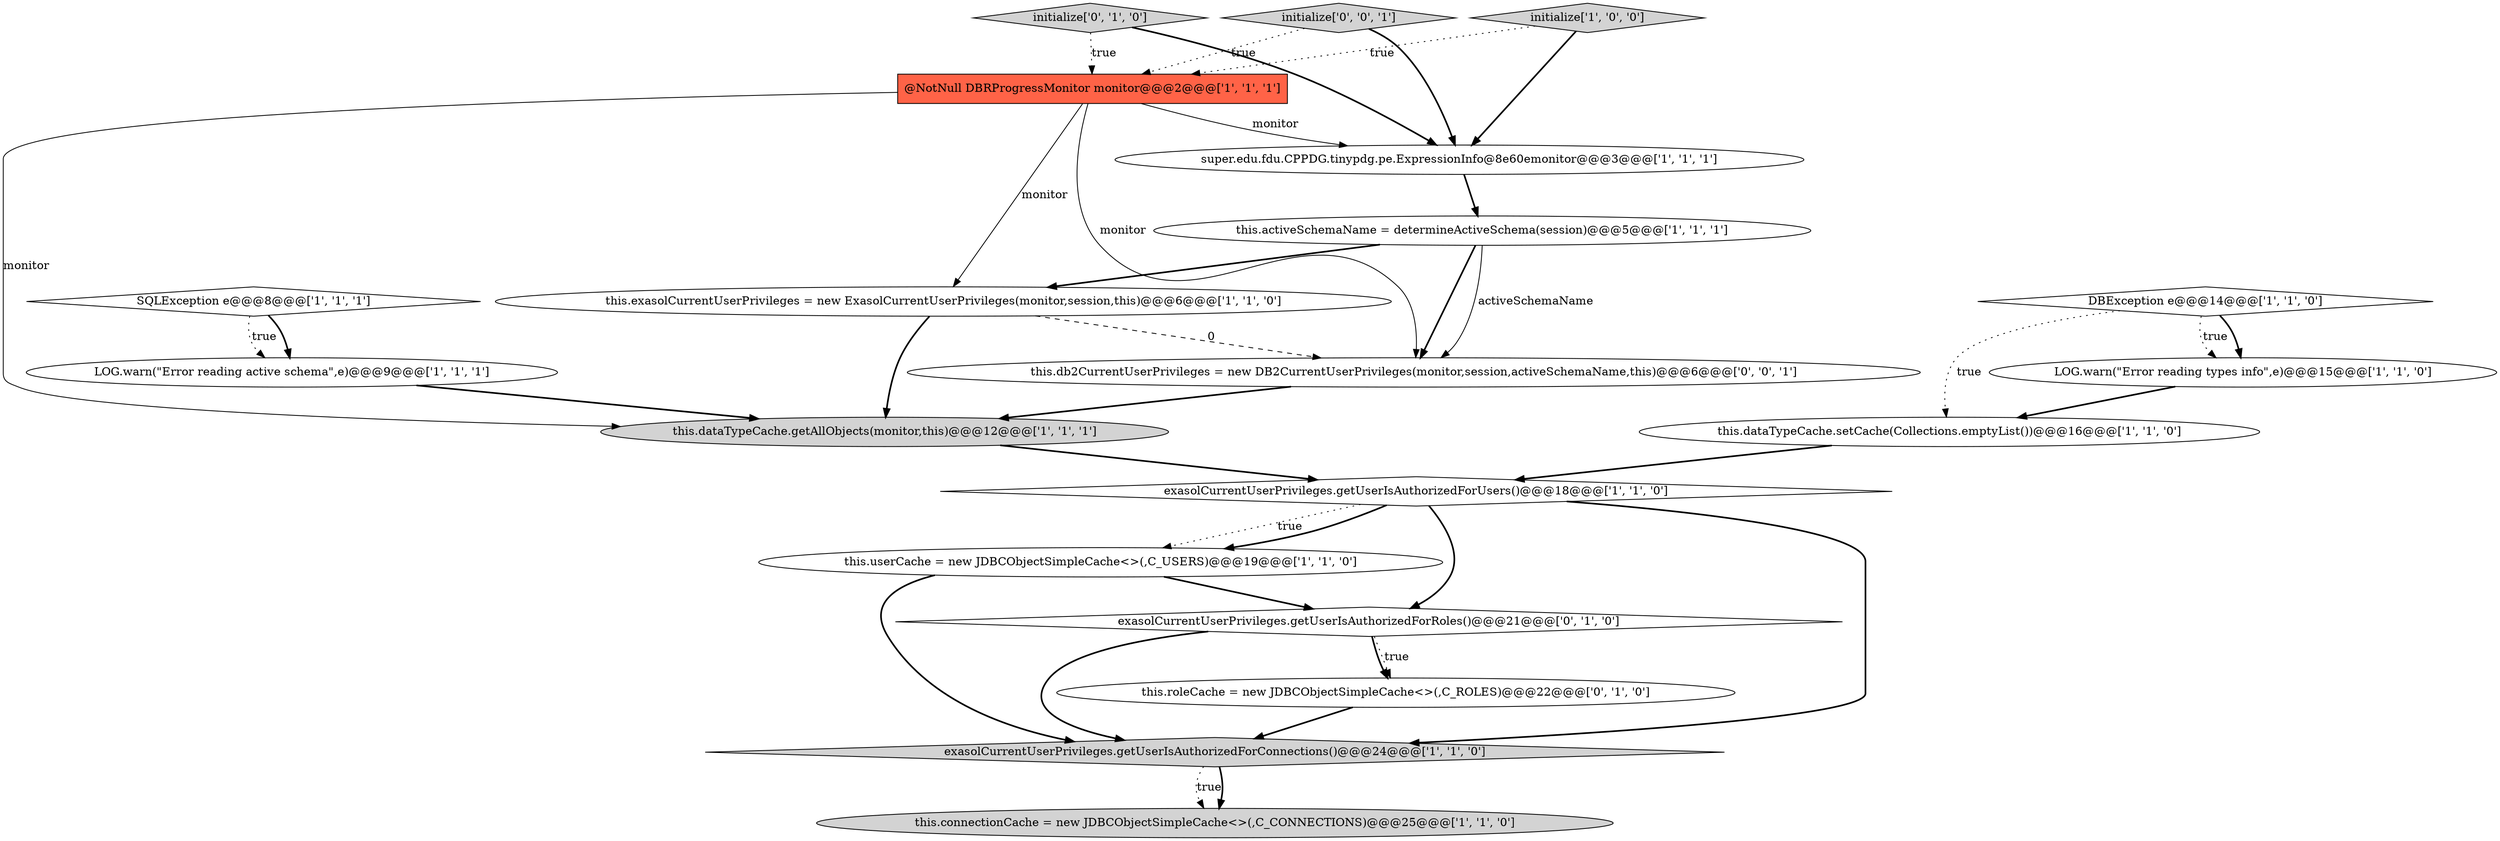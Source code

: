 digraph {
8 [style = filled, label = "LOG.warn(\"Error reading types info\",e)@@@15@@@['1', '1', '0']", fillcolor = white, shape = ellipse image = "AAA0AAABBB1BBB"];
10 [style = filled, label = "this.dataTypeCache.getAllObjects(monitor,this)@@@12@@@['1', '1', '1']", fillcolor = lightgray, shape = ellipse image = "AAA0AAABBB1BBB"];
0 [style = filled, label = "this.dataTypeCache.setCache(Collections.emptyList())@@@16@@@['1', '1', '0']", fillcolor = white, shape = ellipse image = "AAA0AAABBB1BBB"];
6 [style = filled, label = "@NotNull DBRProgressMonitor monitor@@@2@@@['1', '1', '1']", fillcolor = tomato, shape = box image = "AAA0AAABBB1BBB"];
14 [style = filled, label = "initialize['1', '0', '0']", fillcolor = lightgray, shape = diamond image = "AAA0AAABBB1BBB"];
11 [style = filled, label = "LOG.warn(\"Error reading active schema\",e)@@@9@@@['1', '1', '1']", fillcolor = white, shape = ellipse image = "AAA0AAABBB1BBB"];
7 [style = filled, label = "this.exasolCurrentUserPrivileges = new ExasolCurrentUserPrivileges(monitor,session,this)@@@6@@@['1', '1', '0']", fillcolor = white, shape = ellipse image = "AAA0AAABBB1BBB"];
12 [style = filled, label = "this.userCache = new JDBCObjectSimpleCache<>(,C_USERS)@@@19@@@['1', '1', '0']", fillcolor = white, shape = ellipse image = "AAA0AAABBB1BBB"];
15 [style = filled, label = "this.roleCache = new JDBCObjectSimpleCache<>(,C_ROLES)@@@22@@@['0', '1', '0']", fillcolor = white, shape = ellipse image = "AAA1AAABBB2BBB"];
19 [style = filled, label = "initialize['0', '0', '1']", fillcolor = lightgray, shape = diamond image = "AAA0AAABBB3BBB"];
16 [style = filled, label = "initialize['0', '1', '0']", fillcolor = lightgray, shape = diamond image = "AAA0AAABBB2BBB"];
5 [style = filled, label = "exasolCurrentUserPrivileges.getUserIsAuthorizedForUsers()@@@18@@@['1', '1', '0']", fillcolor = white, shape = diamond image = "AAA0AAABBB1BBB"];
3 [style = filled, label = "SQLException e@@@8@@@['1', '1', '1']", fillcolor = white, shape = diamond image = "AAA0AAABBB1BBB"];
17 [style = filled, label = "exasolCurrentUserPrivileges.getUserIsAuthorizedForRoles()@@@21@@@['0', '1', '0']", fillcolor = white, shape = diamond image = "AAA1AAABBB2BBB"];
18 [style = filled, label = "this.db2CurrentUserPrivileges = new DB2CurrentUserPrivileges(monitor,session,activeSchemaName,this)@@@6@@@['0', '0', '1']", fillcolor = white, shape = ellipse image = "AAA0AAABBB3BBB"];
4 [style = filled, label = "DBException e@@@14@@@['1', '1', '0']", fillcolor = white, shape = diamond image = "AAA0AAABBB1BBB"];
1 [style = filled, label = "this.connectionCache = new JDBCObjectSimpleCache<>(,C_CONNECTIONS)@@@25@@@['1', '1', '0']", fillcolor = lightgray, shape = ellipse image = "AAA0AAABBB1BBB"];
9 [style = filled, label = "exasolCurrentUserPrivileges.getUserIsAuthorizedForConnections()@@@24@@@['1', '1', '0']", fillcolor = lightgray, shape = diamond image = "AAA0AAABBB1BBB"];
13 [style = filled, label = "this.activeSchemaName = determineActiveSchema(session)@@@5@@@['1', '1', '1']", fillcolor = white, shape = ellipse image = "AAA0AAABBB1BBB"];
2 [style = filled, label = "super.edu.fdu.CPPDG.tinypdg.pe.ExpressionInfo@8e60emonitor@@@3@@@['1', '1', '1']", fillcolor = white, shape = ellipse image = "AAA0AAABBB1BBB"];
6->18 [style = solid, label="monitor"];
3->11 [style = bold, label=""];
13->7 [style = bold, label=""];
15->9 [style = bold, label=""];
8->0 [style = bold, label=""];
13->18 [style = solid, label="activeSchemaName"];
7->10 [style = bold, label=""];
2->13 [style = bold, label=""];
6->10 [style = solid, label="monitor"];
6->7 [style = solid, label="monitor"];
9->1 [style = dotted, label="true"];
4->8 [style = bold, label=""];
5->12 [style = dotted, label="true"];
5->9 [style = bold, label=""];
4->0 [style = dotted, label="true"];
13->18 [style = bold, label=""];
4->8 [style = dotted, label="true"];
14->6 [style = dotted, label="true"];
16->6 [style = dotted, label="true"];
5->17 [style = bold, label=""];
12->9 [style = bold, label=""];
16->2 [style = bold, label=""];
6->2 [style = solid, label="monitor"];
17->15 [style = dotted, label="true"];
12->17 [style = bold, label=""];
11->10 [style = bold, label=""];
17->15 [style = bold, label=""];
18->10 [style = bold, label=""];
17->9 [style = bold, label=""];
3->11 [style = dotted, label="true"];
14->2 [style = bold, label=""];
5->12 [style = bold, label=""];
19->2 [style = bold, label=""];
0->5 [style = bold, label=""];
19->6 [style = dotted, label="true"];
9->1 [style = bold, label=""];
10->5 [style = bold, label=""];
7->18 [style = dashed, label="0"];
}
